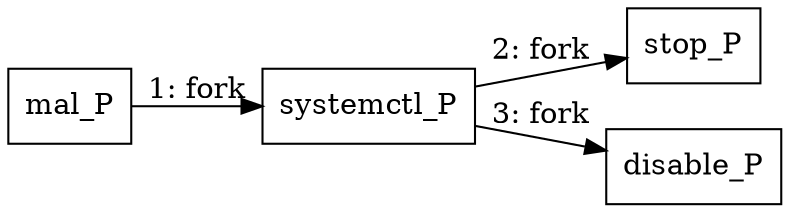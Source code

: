 digraph "T1562.001" {
rankdir="LR"
size="9"
fixedsize="false"
splines="true"
nodesep=0.3
ranksep=0
fontsize=10
overlap="scalexy"
engine= "neato"
	"mal_P" [node_type=Process shape=box]
	"systemctl_P" [node_type=Process shape=box]
	"stop_P" [node_type=Process shape=box]
	"disable_P" [node_type=Process shape=box]
	"mal_P" -> "systemctl_P" [label="1: fork"]
	"systemctl_P" -> "stop_P" [label="2: fork"]
	"systemctl_P" -> "disable_P" [label="3: fork"]
}
